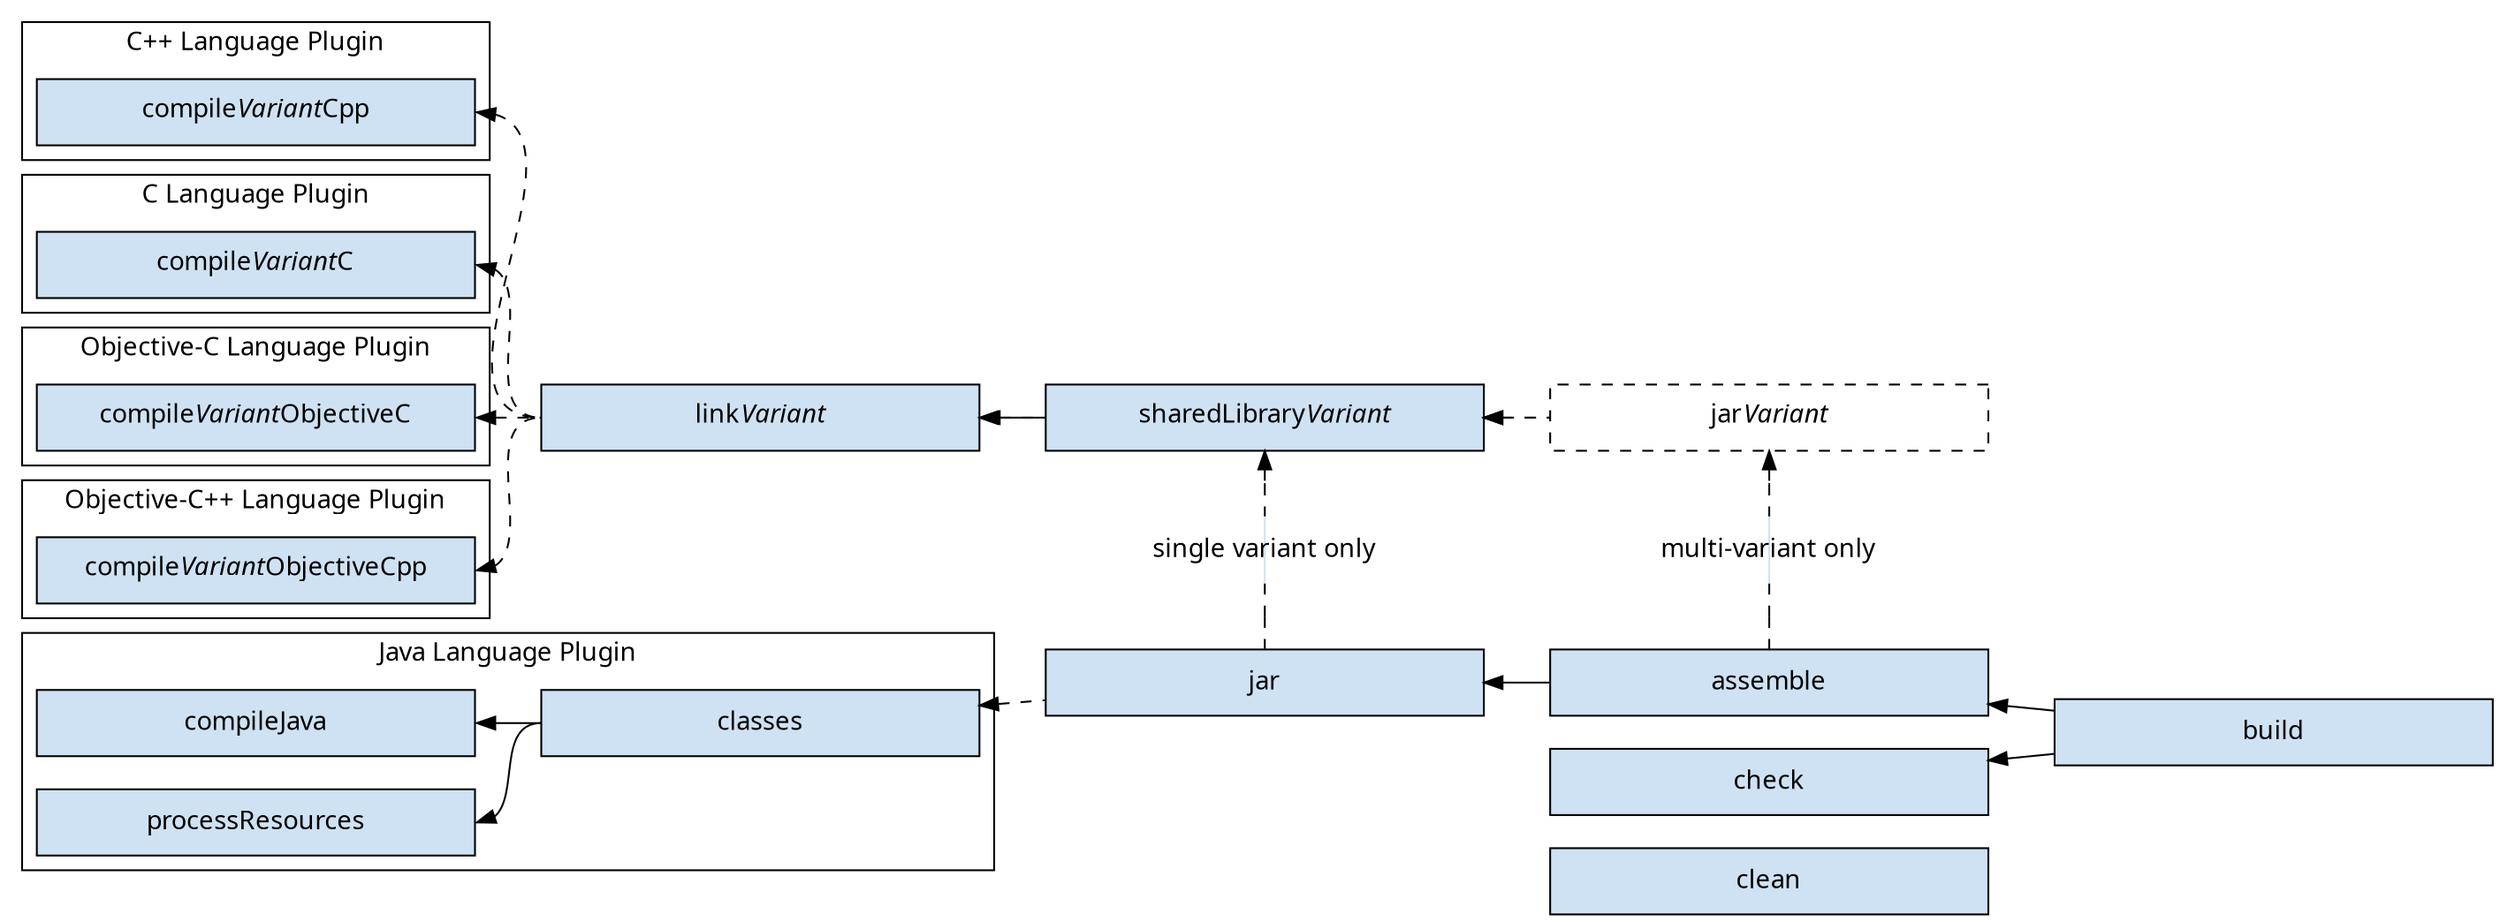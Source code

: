 digraph jniLibraryTaskGraph {
  graph [ dpi = 100, fontname="Sans"];
  node [fontname = "Sans"];
  edge [fontname = "Sans"];
  node [shape=rectangle, fixedsize=true, width=3.3, height=0.5];
  node [style=filled, fillcolor="#cfe2f3"]
  rankdir=LR

  subgraph cluster_cppLanguage {
	label = "C++ Language Plugin"
	color = black

	compileCpp [label=<compile<i>Variant</i>Cpp>]
  }

  subgraph cluster_cLanguage {
	label = "C Language Plugin"
	color = black

	compileC [label=<compile<i>Variant</i>C>]
  }

  subgraph cluster_objectiveCLanguage {
	label = "Objective-C Language Plugin"
	color = black

	compileObjC [label=<compile<i>Variant</i>ObjectiveC>]
  }

  subgraph cluster_objectiveCppLanguage {
	label = "Objective-C++ Language Plugin"
	color = black

	compileObjCpp [label=<compile<i>Variant</i>ObjectiveCpp>]
  }

  subgraph cluster_javaLanguage {
	label = "Java Language Plugin"

	{compileJava, processResources} -> classes [dir=back headport=w tailport=e]
	{rank=same compileJava processResources}
  }

  // Styling
  link [label=<link<i>Variant</i>>]
  sharedLibrary [label=<sharedLibrary<i>Variant</i>>]
  jarNative [style=dashed, label=<jar<i>Variant</i>>]
  jarJvm [label="jar"]

  // link to assemble
  {compileCpp compileC compileObjC compileObjCpp} -> link -> sharedLibrary -> jarNative [dir=back style=dashed headport=w tailport=e]
  link -> sharedLibrary[dir=back]
  sharedLibrary -> jarNative [dir=back style=dashed]

  {01, 02, 03 [width=0 shape=point];}
  02[label="multi-variant only" shape=plaintext]
  jarNative -> 01 [dir=back style=dashed]
  01 -> 02 -> 03 -> assemble [arrowhead=none style=dashed]
  {rank=same assemble 01 02 03 jarNative}

  {10, 20, 30 [width=0 shape=point];}
  20[label="single variant only" shape=plaintext]
  sharedLibrary -> 10 [dir=back style=dashed]
  10 -> 20 -> 30 -> jarJvm [arrowhead=none style=dashed]
  {rank=same jarJvm 10 20 30 sharedLibrary}

  // classes to assemble
  classes -> jarJvm [dir=back style=dashed]
  jarJvm -> assemble [dir=back]

  // assemble & check to build
  assemble -> build [dir=back]
  check -> build [dir=back]

  // align check & clean
  check -> clean [style=invis]
  {rank=same check clean}
}

